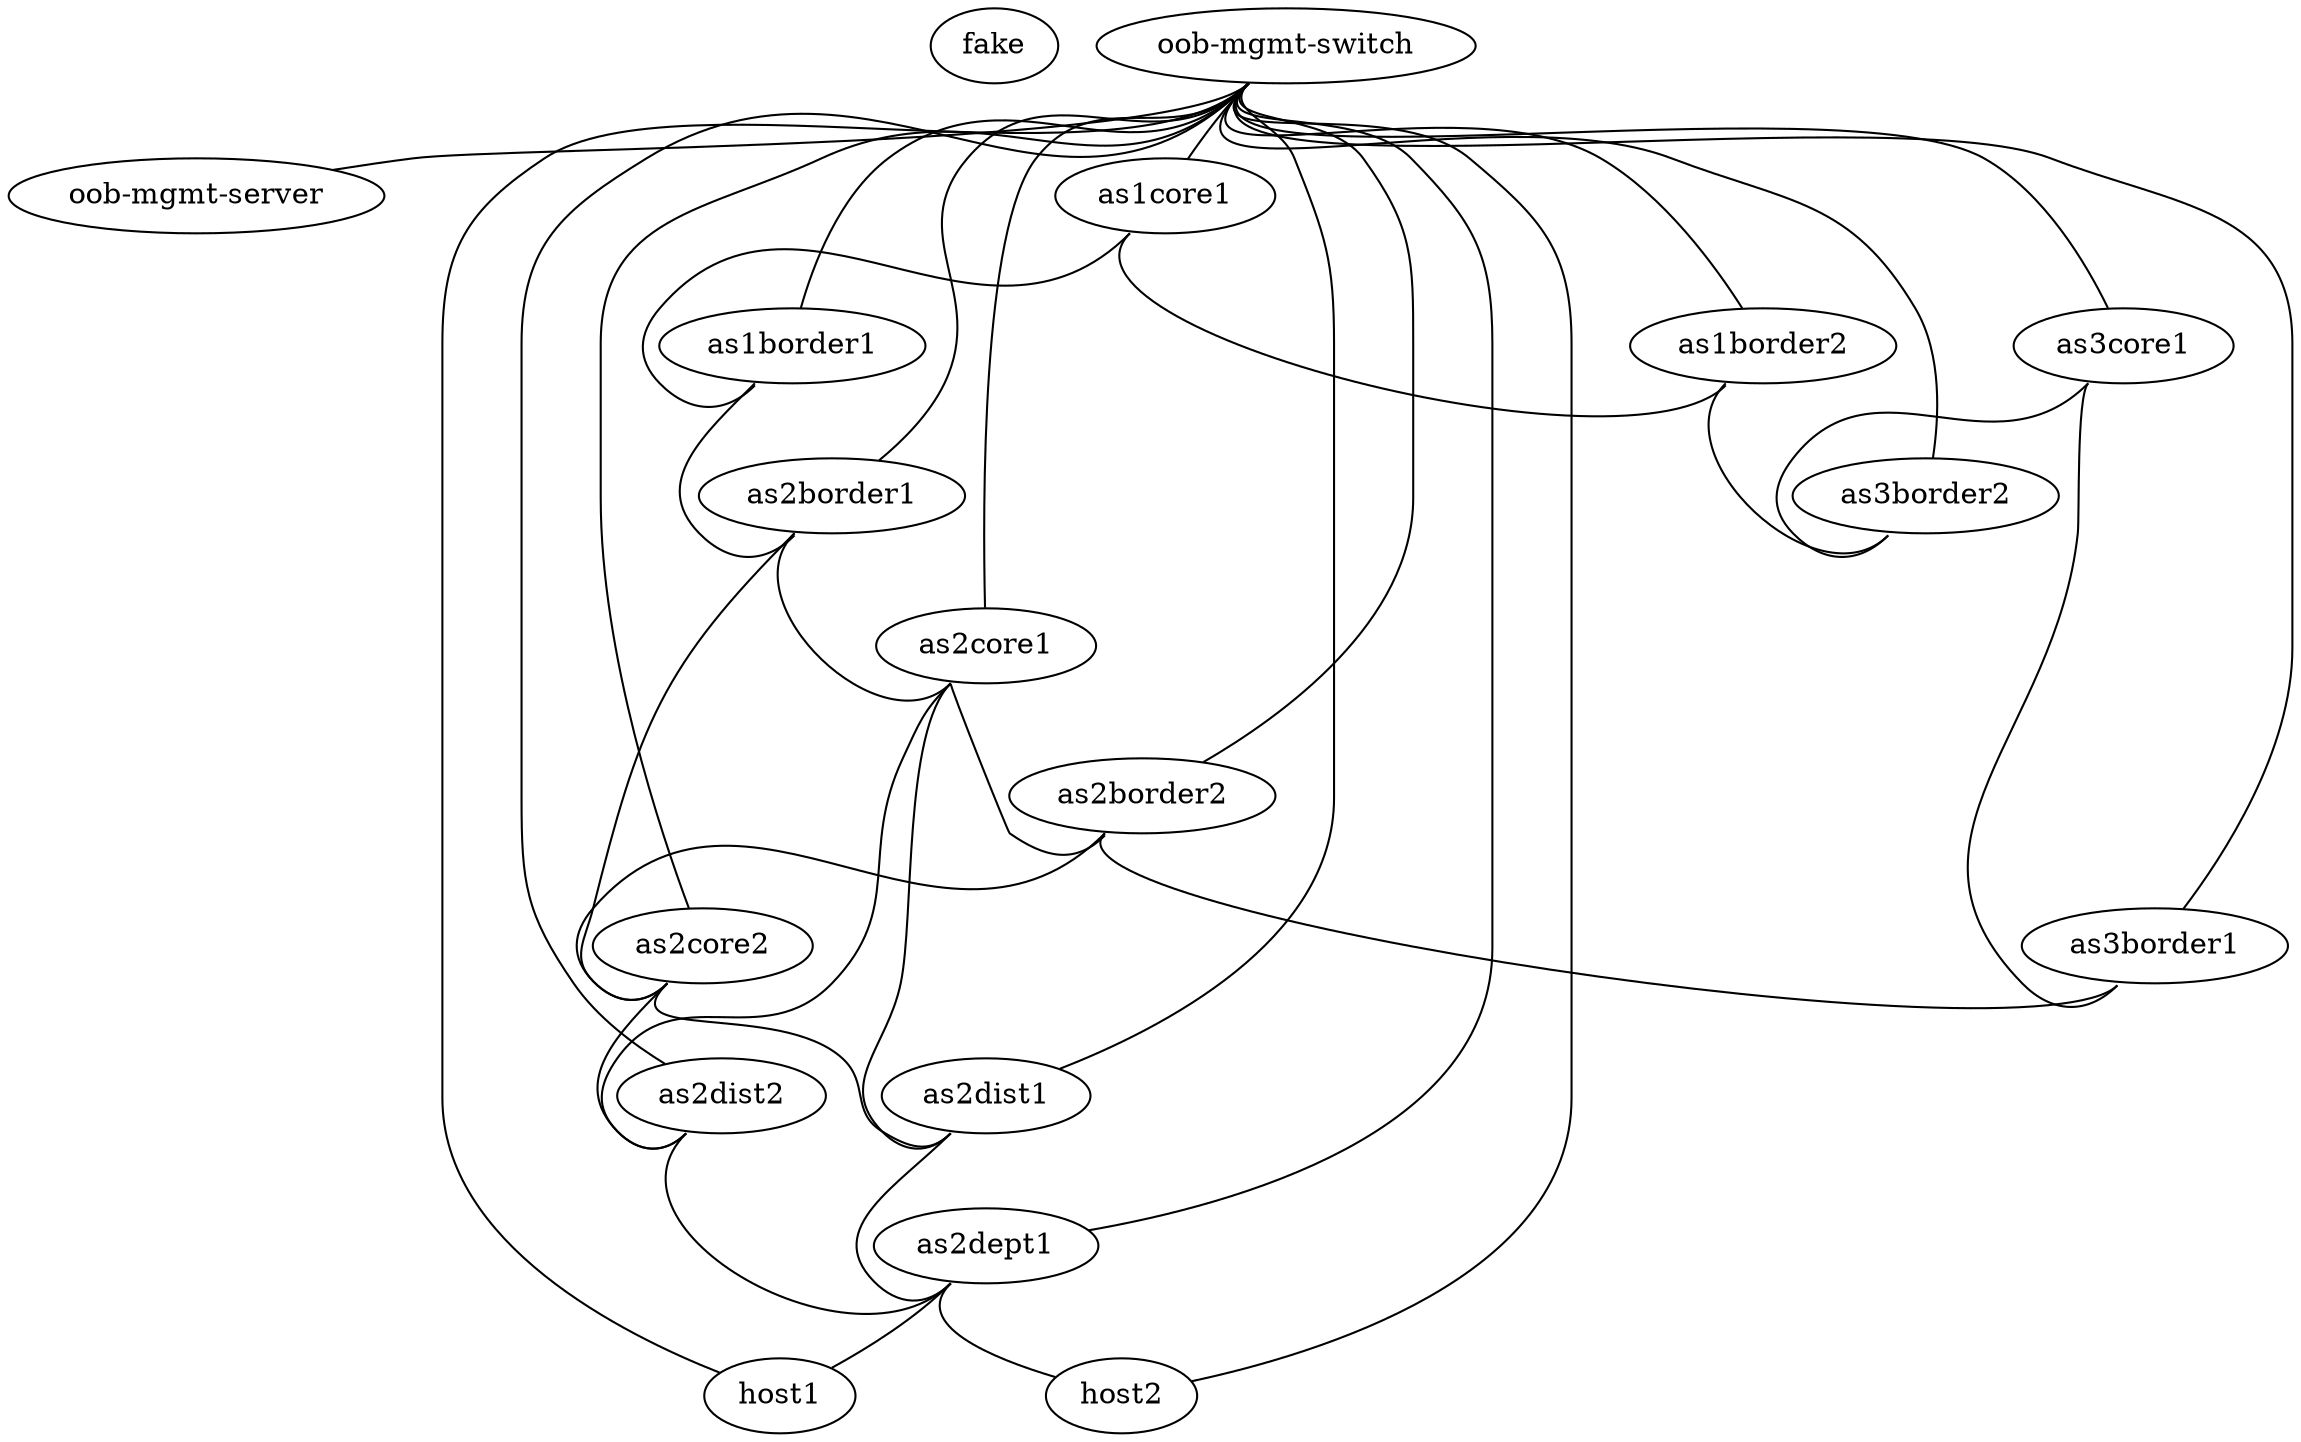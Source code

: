 graph multiverse_network {
   
   "fake" [function="fake"]
   "oob-mgmt-server"  [function="oob-server" mgmt_ip="192.168.200.1" os="generic/ubuntu1804" ]
   "oob-mgmt-switch"  [function="oob-switch" mgmt_ip="192.168.200.2" os="CumulusCommunity/cumulus-vx" version="4.2.1" ]

   "as1core1" [function="spine"  os="sonic-202012-f6f4c7f4" mgmt_ip="192.168.200.11" ports="32"]
   "as1core1" [function="spine"  os="sonic-202012-f6f4c7f4" mgmt_ip="192.168.200.11" ports="32"]
   "as1border1" [function="leaf"  os="sonic-202012-f6f4c7f4" mgmt_ip="192.168.200.12" ports="32"]
   "as1border2" [function="leaf"  os="sonic-202012-f6f4c7f4" mgmt_ip="192.168.200.13" ports="32"]

   "as2core1" [function="spine"  os="sonic-202012-f6f4c7f4" mgmt_ip="192.168.200.21" ports="32"]
   "as2core2" [function="spine"  os="sonic-202012-f6f4c7f4" mgmt_ip="192.168.200.22" ports="32"]
   "as2border1" [function="leaf"  os="sonic-202012-f6f4c7f4" mgmt_ip="192.168.200.23" ports="32"]
   "as2border2" [function="leaf"  os="sonic-202012-f6f4c7f4" mgmt_ip="192.168.200.24" ports="32"]
   "as2dist1" [function="leaf"  os="sonic-202012-f6f4c7f4" mgmt_ip="192.168.200.25" ports="32"]
   "as2dist2" [function="leaf"  os="sonic-202012-f6f4c7f4" mgmt_ip="192.168.200.26" ports="32"]
   "as2dept1" [function="leaf"  os="sonic-202012-f6f4c7f4" mgmt_ip="192.168.200.27" ports="32"]
   "host1" [function="host"  os="generic/ubuntu1804" mgmt_ip="192.168.200.28" ports="32"]
   "host2" [function="host"  os="generic/ubuntu1804" mgmt_ip="192.168.200.29" ports="32"]

   "as3core1" [function="leaf"  os="sonic-202012-f6f4c7f4" mgmt_ip="192.168.200.31" ports="32"]
   "as3border1" [function="leaf"  os="sonic-202012-f6f4c7f4" mgmt_ip="192.168.200.32" ports="32"]
   "as3border2" [function="leaf"  os="sonic-202012-f6f4c7f4" mgmt_ip="192.168.200.33" ports="32"]

   "as1core1":"swp1" -- "as1border1":"swp1"
   "as1core1":"swp2" -- "as1border2":"swp1"

   "as1border1":"swp2" -- "as2border1":"swp1"

   "as1border2":"swp2" -- "as3border2":"swp2"

   "as2border1":"swp2" -- "as2core1":"swp1"
   "as2border1":"swp3" -- "as2core2":"swp1"
   
   "as2border2":"swp1" -- "as3border1":"swp2"
   "as2border2":"swp3" -- "as2core2":"swp2"

   "as2core1":"swp2" -- "as2border2":"swp2"
   "as2core1":"swp3" -- "as2dist1":"swp1"
   "as2core1":"swp4" -- "as2dist2":"swp1"
   
   "as2core2":"swp3" -- "as2dist1":"swp2"
   "as2core2":"swp4" -- "as2dist2":"swp2"

   "as2dist1":"swp3" -- "as2dept1":"swp1"
   "as2dist2":"swp3" -- "as2dept1":"swp2"

   "as2dept1":"swp3" -- "host1":"eth1"
   "as2dept1":"swp4" -- "host2":"eth1"

   "as3core1":"swp1" -- "as3border1":"swp1"
   "as3core1":"swp2" -- "as3border2":"swp1"

   "oob-mgmt-switch":"swp1" -- "oob-mgmt-server":"eth0"
   "oob-mgmt-switch":"swp2" -- "as1core1":"eth0"
   "oob-mgmt-switch":"swp3" -- "as1border1":"eth0"
   "oob-mgmt-switch":"swp4" -- "as1border2":"eth0"
   "oob-mgmt-switch":"swp5" -- "as2core1":"eth0"
   "oob-mgmt-switch":"swp6" -- "as2core2":"eth0"
   "oob-mgmt-switch":"swp7" -- "as2border1":"eth0"
   "oob-mgmt-switch":"swp8" -- "as2border2":"eth0"
   "oob-mgmt-switch":"swp9" -- "as2dist1":"eth0"
   "oob-mgmt-switch":"swp10" -- "as2dist2":"eth0"
   "oob-mgmt-switch":"swp11" -- "as2dept1":"eth0"
   "oob-mgmt-switch":"swp12" -- "as3core1":"eth0"
   "oob-mgmt-switch":"swp13" -- "as3border1":"eth0"
   "oob-mgmt-switch":"swp14" -- "as3border2":"eth0"
   "oob-mgmt-switch":"swp15" -- "host1":"eth0"
   "oob-mgmt-switch":"swp16" -- "host2":"eth0"

}

